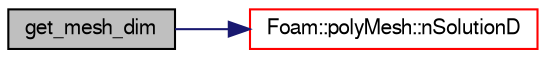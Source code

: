 digraph "get_mesh_dim"
{
  bgcolor="transparent";
  edge [fontname="FreeSans",fontsize="10",labelfontname="FreeSans",labelfontsize="10"];
  node [fontname="FreeSans",fontsize="10",shape=record];
  rankdir="LR";
  Node1 [label="get_mesh_dim",height=0.2,width=0.4,color="black", fillcolor="grey75", style="filled" fontcolor="black"];
  Node1 -> Node2 [color="midnightblue",fontsize="10",style="solid",fontname="FreeSans"];
  Node2 [label="Foam::polyMesh::nSolutionD",height=0.2,width=0.4,color="red",URL="$a01861.html#a061a278c425f5eaa95a0a5ee973a332f",tooltip="Return the number of valid solved-for dimensions in the mesh. "];
}
